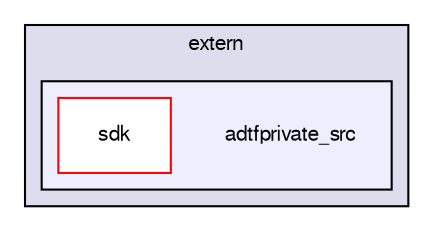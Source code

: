 digraph "adtfprivate_src" {
  compound=true
  node [ fontsize="10", fontname="FreeSans"];
  edge [ labelfontsize="10", labelfontname="FreeSans"];
  subgraph clusterdir_dc9e1e299a0b26f222fe6c0a872463f0 {
    graph [ bgcolor="#ddddee", pencolor="black", label="extern" fontname="FreeSans", fontsize="10", URL="dir_dc9e1e299a0b26f222fe6c0a872463f0.html"]
  subgraph clusterdir_0d971bcad5483cd10814655f005e3bbd {
    graph [ bgcolor="#eeeeff", pencolor="black", label="" URL="dir_0d971bcad5483cd10814655f005e3bbd.html"];
    dir_0d971bcad5483cd10814655f005e3bbd [shape=plaintext label="adtfprivate_src"];
    dir_d8d64b520f35f2f77c6fc01c2a960bcb [shape=box label="sdk" color="red" fillcolor="white" style="filled" URL="dir_d8d64b520f35f2f77c6fc01c2a960bcb.html"];
  }
  }
}
